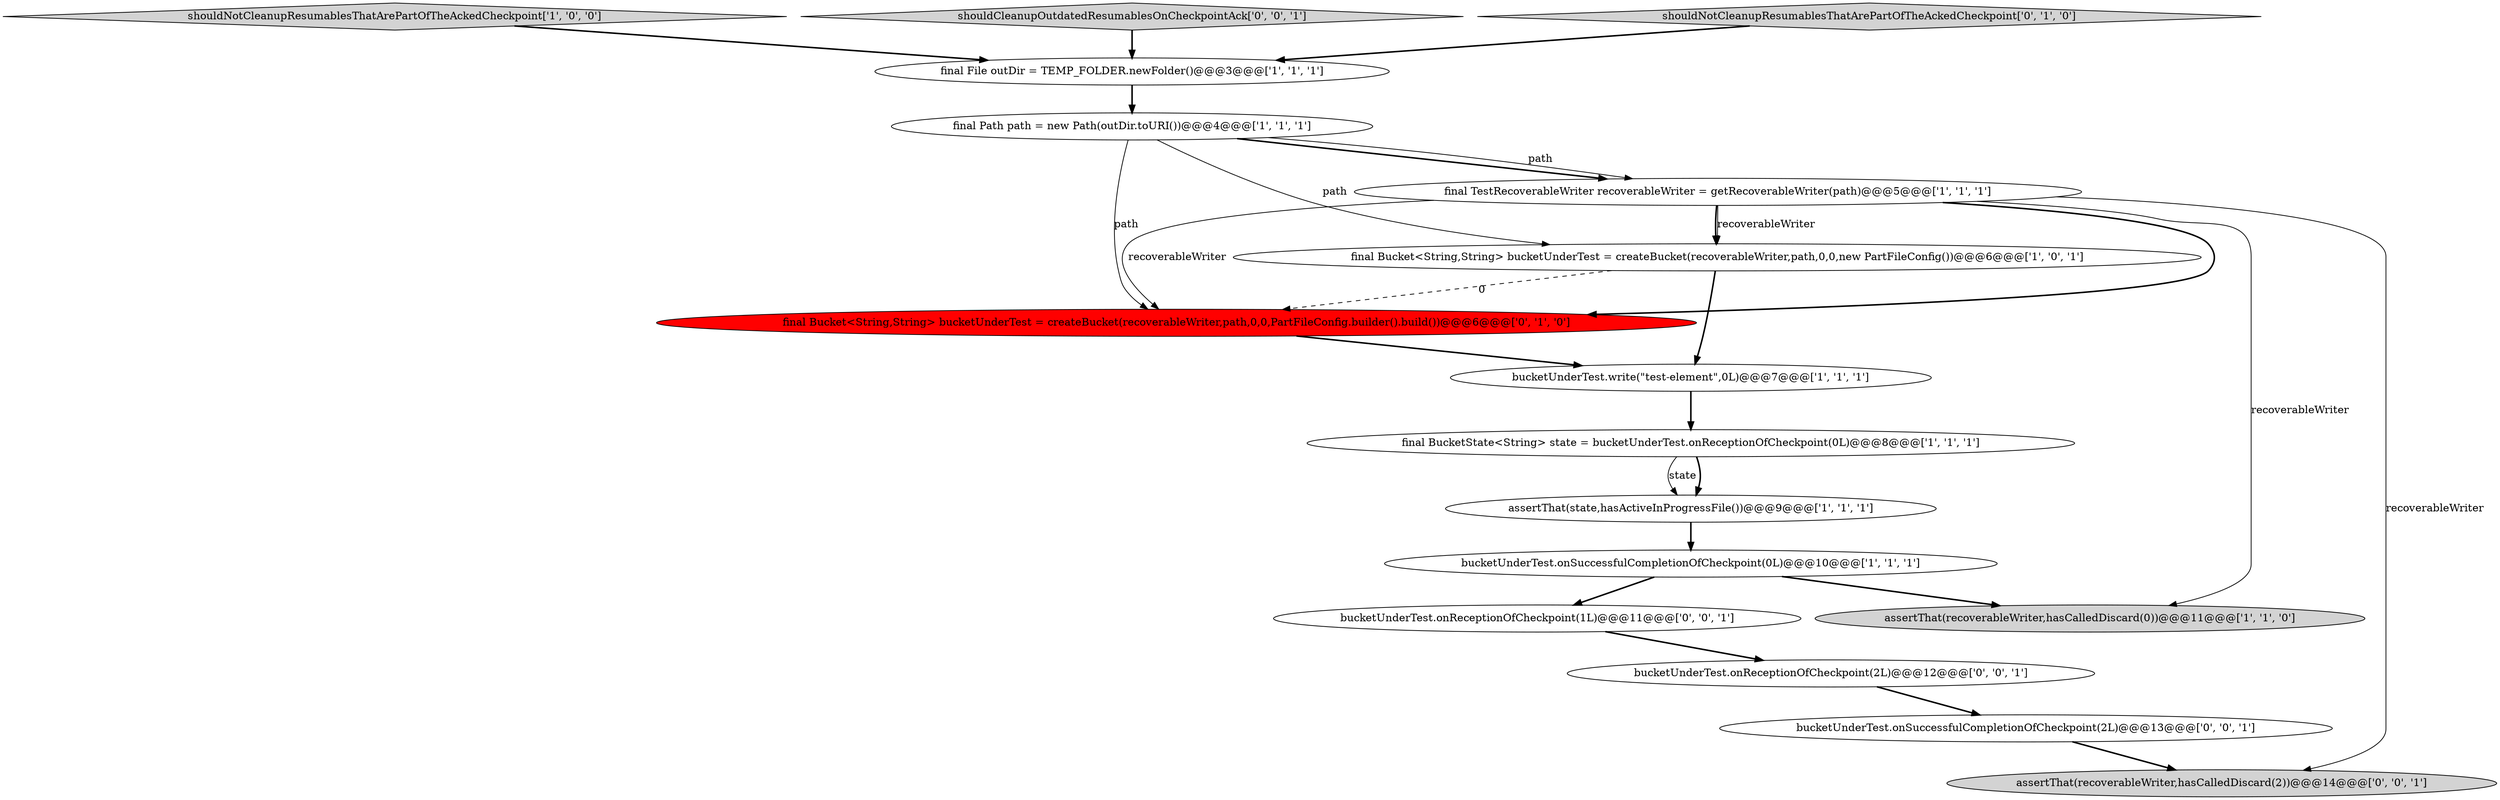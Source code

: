 digraph {
16 [style = filled, label = "bucketUnderTest.onReceptionOfCheckpoint(1L)@@@11@@@['0', '0', '1']", fillcolor = white, shape = ellipse image = "AAA0AAABBB3BBB"];
11 [style = filled, label = "final Bucket<String,String> bucketUnderTest = createBucket(recoverableWriter,path,0,0,PartFileConfig.builder().build())@@@6@@@['0', '1', '0']", fillcolor = red, shape = ellipse image = "AAA1AAABBB2BBB"];
2 [style = filled, label = "final Path path = new Path(outDir.toURI())@@@4@@@['1', '1', '1']", fillcolor = white, shape = ellipse image = "AAA0AAABBB1BBB"];
0 [style = filled, label = "final File outDir = TEMP_FOLDER.newFolder()@@@3@@@['1', '1', '1']", fillcolor = white, shape = ellipse image = "AAA0AAABBB1BBB"];
6 [style = filled, label = "final TestRecoverableWriter recoverableWriter = getRecoverableWriter(path)@@@5@@@['1', '1', '1']", fillcolor = white, shape = ellipse image = "AAA0AAABBB1BBB"];
8 [style = filled, label = "assertThat(recoverableWriter,hasCalledDiscard(0))@@@11@@@['1', '1', '0']", fillcolor = lightgray, shape = ellipse image = "AAA0AAABBB1BBB"];
7 [style = filled, label = "final Bucket<String,String> bucketUnderTest = createBucket(recoverableWriter,path,0,0,new PartFileConfig())@@@6@@@['1', '0', '1']", fillcolor = white, shape = ellipse image = "AAA0AAABBB1BBB"];
5 [style = filled, label = "assertThat(state,hasActiveInProgressFile())@@@9@@@['1', '1', '1']", fillcolor = white, shape = ellipse image = "AAA0AAABBB1BBB"];
14 [style = filled, label = "bucketUnderTest.onSuccessfulCompletionOfCheckpoint(2L)@@@13@@@['0', '0', '1']", fillcolor = white, shape = ellipse image = "AAA0AAABBB3BBB"];
15 [style = filled, label = "assertThat(recoverableWriter,hasCalledDiscard(2))@@@14@@@['0', '0', '1']", fillcolor = lightgray, shape = ellipse image = "AAA0AAABBB3BBB"];
1 [style = filled, label = "final BucketState<String> state = bucketUnderTest.onReceptionOfCheckpoint(0L)@@@8@@@['1', '1', '1']", fillcolor = white, shape = ellipse image = "AAA0AAABBB1BBB"];
4 [style = filled, label = "shouldNotCleanupResumablesThatArePartOfTheAckedCheckpoint['1', '0', '0']", fillcolor = lightgray, shape = diamond image = "AAA0AAABBB1BBB"];
3 [style = filled, label = "bucketUnderTest.onSuccessfulCompletionOfCheckpoint(0L)@@@10@@@['1', '1', '1']", fillcolor = white, shape = ellipse image = "AAA0AAABBB1BBB"];
12 [style = filled, label = "bucketUnderTest.onReceptionOfCheckpoint(2L)@@@12@@@['0', '0', '1']", fillcolor = white, shape = ellipse image = "AAA0AAABBB3BBB"];
13 [style = filled, label = "shouldCleanupOutdatedResumablesOnCheckpointAck['0', '0', '1']", fillcolor = lightgray, shape = diamond image = "AAA0AAABBB3BBB"];
10 [style = filled, label = "shouldNotCleanupResumablesThatArePartOfTheAckedCheckpoint['0', '1', '0']", fillcolor = lightgray, shape = diamond image = "AAA0AAABBB2BBB"];
9 [style = filled, label = "bucketUnderTest.write(\"test-element\",0L)@@@7@@@['1', '1', '1']", fillcolor = white, shape = ellipse image = "AAA0AAABBB1BBB"];
1->5 [style = bold, label=""];
5->3 [style = bold, label=""];
2->6 [style = bold, label=""];
0->2 [style = bold, label=""];
1->5 [style = solid, label="state"];
7->11 [style = dashed, label="0"];
2->6 [style = solid, label="path"];
3->16 [style = bold, label=""];
11->9 [style = bold, label=""];
6->8 [style = solid, label="recoverableWriter"];
4->0 [style = bold, label=""];
6->7 [style = solid, label="recoverableWriter"];
7->9 [style = bold, label=""];
2->11 [style = solid, label="path"];
3->8 [style = bold, label=""];
6->11 [style = bold, label=""];
10->0 [style = bold, label=""];
12->14 [style = bold, label=""];
6->11 [style = solid, label="recoverableWriter"];
14->15 [style = bold, label=""];
9->1 [style = bold, label=""];
6->7 [style = bold, label=""];
6->15 [style = solid, label="recoverableWriter"];
2->7 [style = solid, label="path"];
16->12 [style = bold, label=""];
13->0 [style = bold, label=""];
}
